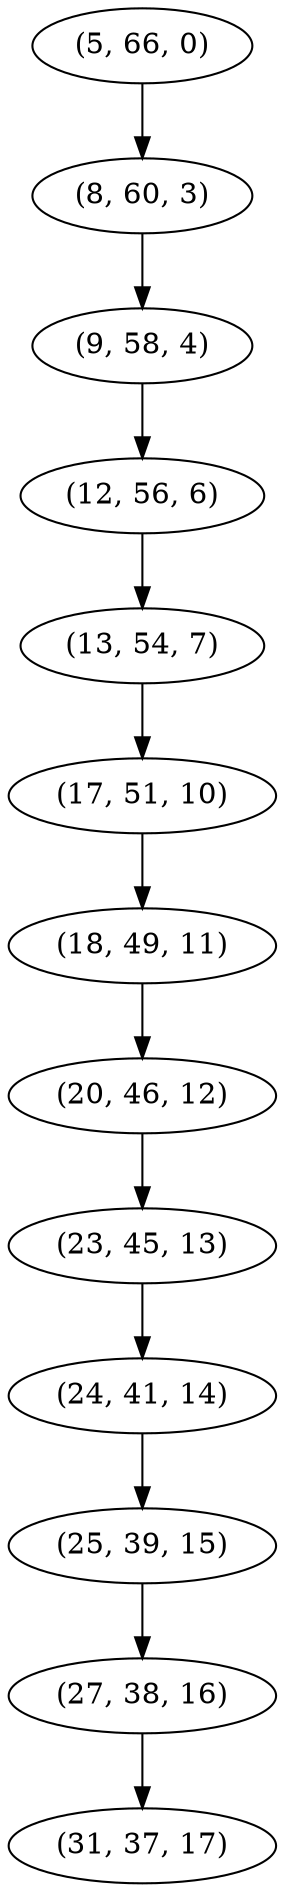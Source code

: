 digraph tree {
    "(5, 66, 0)";
    "(8, 60, 3)";
    "(9, 58, 4)";
    "(12, 56, 6)";
    "(13, 54, 7)";
    "(17, 51, 10)";
    "(18, 49, 11)";
    "(20, 46, 12)";
    "(23, 45, 13)";
    "(24, 41, 14)";
    "(25, 39, 15)";
    "(27, 38, 16)";
    "(31, 37, 17)";
    "(5, 66, 0)" -> "(8, 60, 3)";
    "(8, 60, 3)" -> "(9, 58, 4)";
    "(9, 58, 4)" -> "(12, 56, 6)";
    "(12, 56, 6)" -> "(13, 54, 7)";
    "(13, 54, 7)" -> "(17, 51, 10)";
    "(17, 51, 10)" -> "(18, 49, 11)";
    "(18, 49, 11)" -> "(20, 46, 12)";
    "(20, 46, 12)" -> "(23, 45, 13)";
    "(23, 45, 13)" -> "(24, 41, 14)";
    "(24, 41, 14)" -> "(25, 39, 15)";
    "(25, 39, 15)" -> "(27, 38, 16)";
    "(27, 38, 16)" -> "(31, 37, 17)";
}

